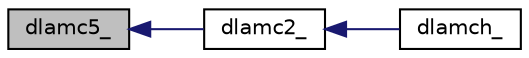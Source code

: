 digraph "dlamc5_"
{
  edge [fontname="Helvetica",fontsize="10",labelfontname="Helvetica",labelfontsize="10"];
  node [fontname="Helvetica",fontsize="10",shape=record];
  rankdir="LR";
  Node19 [label="dlamc5_",height=0.2,width=0.4,color="black", fillcolor="grey75", style="filled", fontcolor="black"];
  Node19 -> Node20 [dir="back",color="midnightblue",fontsize="10",style="solid",fontname="Helvetica"];
  Node20 [label="dlamc2_",height=0.2,width=0.4,color="black", fillcolor="white", style="filled",URL="$d7/d4e/build_2include_2omc_2c_2external__solvers_2clapack_8h.html#a1ba8f01a24f59c96bb2d58849bf91321"];
  Node20 -> Node21 [dir="back",color="midnightblue",fontsize="10",style="solid",fontname="Helvetica"];
  Node21 [label="dlamch_",height=0.2,width=0.4,color="black", fillcolor="white", style="filled",URL="$d7/d4e/build_2include_2omc_2c_2external__solvers_2clapack_8h.html#a97071419f01d55c22ff70994b51cdaef"];
}
